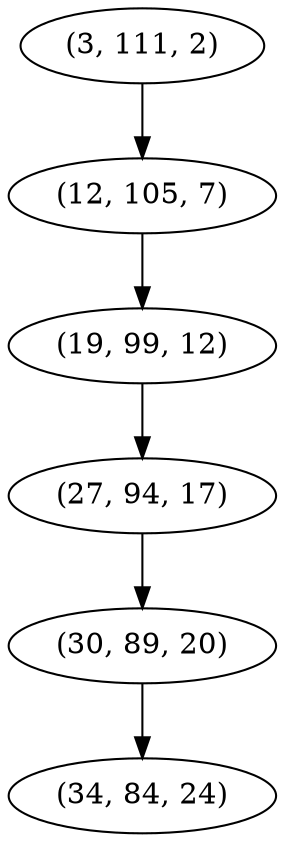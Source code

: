 digraph tree {
    "(3, 111, 2)";
    "(12, 105, 7)";
    "(19, 99, 12)";
    "(27, 94, 17)";
    "(30, 89, 20)";
    "(34, 84, 24)";
    "(3, 111, 2)" -> "(12, 105, 7)";
    "(12, 105, 7)" -> "(19, 99, 12)";
    "(19, 99, 12)" -> "(27, 94, 17)";
    "(27, 94, 17)" -> "(30, 89, 20)";
    "(30, 89, 20)" -> "(34, 84, 24)";
}
